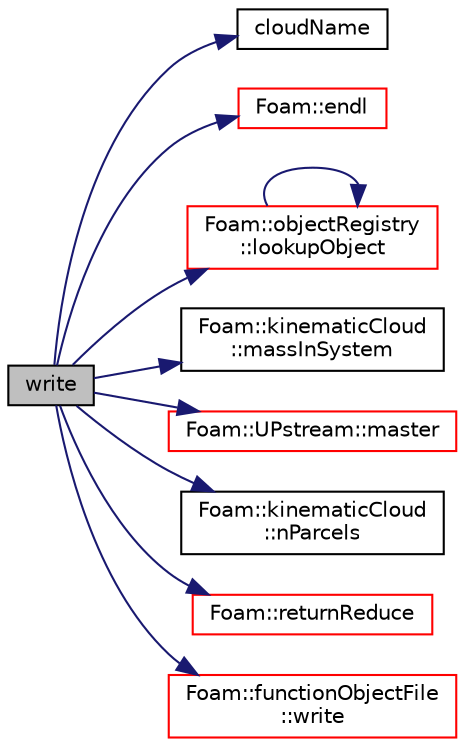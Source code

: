 digraph "write"
{
  bgcolor="transparent";
  edge [fontname="Helvetica",fontsize="10",labelfontname="Helvetica",labelfontsize="10"];
  node [fontname="Helvetica",fontsize="10",shape=record];
  rankdir="LR";
  Node1 [label="write",height=0.2,width=0.4,color="black", fillcolor="grey75", style="filled", fontcolor="black"];
  Node1 -> Node2 [color="midnightblue",fontsize="10",style="solid",fontname="Helvetica"];
  Node2 [label="cloudName",height=0.2,width=0.4,color="black",URL="$a04432.html#ab63504c243f7c2c08b67653dca54567e"];
  Node1 -> Node3 [color="midnightblue",fontsize="10",style="solid",fontname="Helvetica"];
  Node3 [label="Foam::endl",height=0.2,width=0.4,color="red",URL="$a10742.html#a2db8fe02a0d3909e9351bb4275b23ce4",tooltip="Add newline and flush stream. "];
  Node1 -> Node4 [color="midnightblue",fontsize="10",style="solid",fontname="Helvetica"];
  Node4 [label="Foam::objectRegistry\l::lookupObject",height=0.2,width=0.4,color="red",URL="$a01695.html#affcae20935bdf1726ec1f822228a2330",tooltip="Lookup and return the object of the given Type. "];
  Node4 -> Node4 [color="midnightblue",fontsize="10",style="solid",fontname="Helvetica"];
  Node1 -> Node5 [color="midnightblue",fontsize="10",style="solid",fontname="Helvetica"];
  Node5 [label="Foam::kinematicCloud\l::massInSystem",height=0.2,width=0.4,color="black",URL="$a01233.html#a5b5d0cb206bf42ec27a6e2b7a3f39c4f",tooltip="Total mass in system. "];
  Node1 -> Node6 [color="midnightblue",fontsize="10",style="solid",fontname="Helvetica"];
  Node6 [label="Foam::UPstream::master",height=0.2,width=0.4,color="red",URL="$a02772.html#a36af549940a0aae3733774649594489f",tooltip="Am I the master process. "];
  Node1 -> Node7 [color="midnightblue",fontsize="10",style="solid",fontname="Helvetica"];
  Node7 [label="Foam::kinematicCloud\l::nParcels",height=0.2,width=0.4,color="black",URL="$a01233.html#a03d1a01e80d879330242424ac891ac43",tooltip="Number of parcels. "];
  Node1 -> Node8 [color="midnightblue",fontsize="10",style="solid",fontname="Helvetica"];
  Node8 [label="Foam::returnReduce",height=0.2,width=0.4,color="red",URL="$a10742.html#a8d528a67d2a9c6fe4fb94bc86872624b"];
  Node1 -> Node9 [color="midnightblue",fontsize="10",style="solid",fontname="Helvetica"];
  Node9 [label="Foam::functionObjectFile\l::write",height=0.2,width=0.4,color="red",URL="$a00871.html#aac759501cf6c7895a70eecbef0226ae1",tooltip="Write function. "];
}
